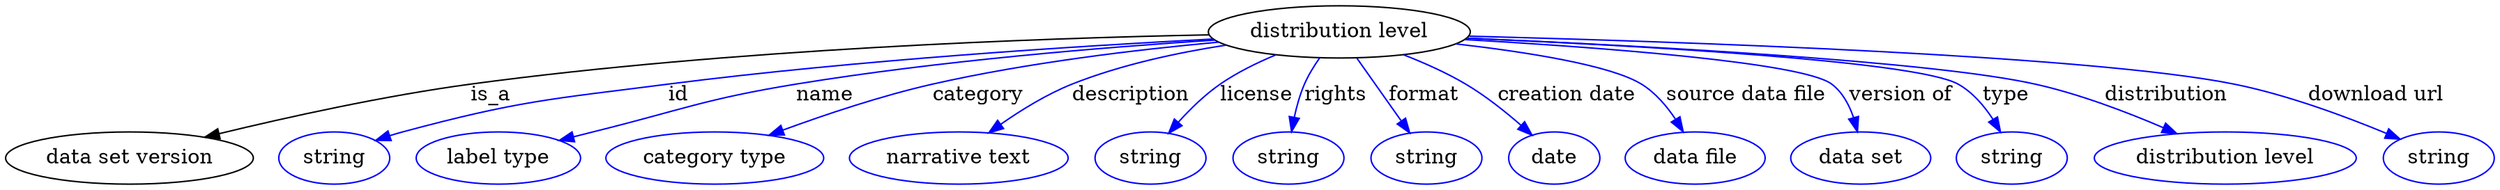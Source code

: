digraph {
	graph [bb="0,0,1404.2,123"];
	node [label="\N"];
	"distribution level"	 [height=0.5,
		label="distribution level",
		pos="751.64,105",
		width=1.9679];
	"data set version"	 [height=0.5,
		pos="65.644,18",
		width=1.8234];
	"distribution level" -> "data set version"	 [label=is_a,
		lp="271.64,61.5",
		pos="e,108.53,31.634 680.83,103.86 584.97,101.39 408.83,93.599 260.64,69 211.84,60.899 157.48,46.193 118.57,34.647"];
	id	 [color=blue,
		height=0.5,
		label=string,
		pos="179.64,18",
		width=0.84854];
	"distribution level" -> id	 [color=blue,
		label=id,
		lp="380.14,61.5",
		pos="e,203.43,29.699 682.56,100.79 606.73,95.609 481.55,85.429 374.64,69 305.03,58.302 286.58,57.909 219.64,36 217.38,35.26 215.08,34.434 \
212.78,33.552",
		style=solid];
	name	 [color=blue,
		height=0.5,
		label="label type",
		pos="273.64,18",
		width=1.2638];
	"distribution level" -> name	 [color=blue,
		label=name,
		lp="465.14,61.5",
		pos="e,308.48,29.69 683.73,99.79 622.23,94.389 529.33,84.527 449.64,69 394.93,58.339 382.04,52.007 328.64,36 325.27,34.988 321.79,33.916 \
318.29,32.819",
		style=solid];
	category	 [color=blue,
		height=0.5,
		label="category type",
		pos="395.64,18",
		width=1.6249];
	"distribution level" -> category	 [color=blue,
		label=category,
		lp="553.14,61.5",
		pos="e,428.89,32.822 686.31,97.946 641.69,92.269 581.5,82.917 529.64,69 498.41,60.618 464.37,47.61 438.42,36.83",
		style=solid];
	description	 [color=blue,
		height=0.5,
		label="narrative text",
		pos="529.64,18",
		width=1.6068];
	"distribution level" -> description	 [color=blue,
		label=description,
		lp="638.14,61.5",
		pos="e,551.04,34.819 692.73,94.918 666.06,89.19 634.56,80.765 607.64,69 590.7,61.595 573.34,50.638 559.31,40.776",
		style=solid];
	license	 [color=blue,
		height=0.5,
		label=string,
		pos="635.64,18",
		width=0.84854];
	"distribution level" -> license	 [color=blue,
		label=license,
		lp="708.64,61.5",
		pos="e,650.85,34.195 720.48,88.769 710.33,83 699.22,76.15 689.64,69 678.67,60.802 667.5,50.624 658.19,41.521",
		style=solid];
	rights	 [color=blue,
		height=0.5,
		label=string,
		pos="714.64,18",
		width=0.84854];
	"distribution level" -> rights	 [color=blue,
		label=rights,
		lp="751.14,61.5",
		pos="e,722.17,35.706 743.98,86.974 738.83,74.878 731.96,58.726 726.17,45.093",
		style=solid];
	format	 [color=blue,
		height=0.5,
		label=string,
		pos="793.64,18",
		width=0.84854];
	"distribution level" -> format	 [color=blue,
		label=format,
		lp="795.14,61.5",
		pos="e,785.53,35.516 760.7,87.096 763.59,81.333 766.78,74.91 769.64,69 773.47,61.114 777.56,52.502 781.25,44.638",
		style=solid];
	"creation date"	 [color=blue,
		height=0.5,
		label=date,
		pos="869.64,18",
		width=0.75];
	"distribution level" -> "creation date"	 [color=blue,
		label="creation date",
		lp="869.64,61.5",
		pos="e,855.62,33.898 785.3,88.95 796.02,83.24 807.68,76.38 817.64,69 828.6,60.886 839.55,50.56 848.56,41.326",
		style=solid];
	"source data file"	 [color=blue,
		height=0.5,
		label="data file",
		pos="954.64,18",
		width=1.1013];
	"distribution level" -> "source data file"	 [color=blue,
		label="source data file",
		lp="968.64,61.5",
		pos="e,943.01,35.698 811.17,95.185 848.33,88.331 892.13,78.703 908.64,69 919.46,62.647 929.15,52.904 936.82,43.63",
		style=solid];
	"version of"	 [color=blue,
		height=0.5,
		label="data set",
		pos="1049.6,18",
		width=1.0471];
	"distribution level" -> "version of"	 [color=blue,
		label="version of",
		lp="1058.1,61.5",
		pos="e,1042,36.059 821.62,101.77 888.38,97.579 983.26,88.355 1014.6,69 1024,63.25 1031.4,53.985 1037,44.92",
		style=solid];
	type	 [color=blue,
		height=0.5,
		label=string,
		pos="1135.6,18",
		width=0.84854];
	"distribution level" -> type	 [color=blue,
		label=type,
		lp="1121.6,61.5",
		pos="e,1125,35.254 822.33,103.36 907.39,100.38 1044.4,92.052 1089.6,69 1101.1,63.135 1111.1,53.108 1118.9,43.488",
		style=solid];
	distribution	 [color=blue,
		height=0.5,
		label="distribution level",
		pos="1254.6,18",
		width=1.9679];
	"distribution level" -> distribution	 [color=blue,
		label=distribution,
		lp="1213.1,61.5",
		pos="e,1224.3,34.419 821.15,101.17 915.68,95.507 1079.6,83.938 1137.6,69 1164.5,62.086 1193,49.747 1215.2,38.938",
		style=solid];
	"download url"	 [color=blue,
		height=0.5,
		label=string,
		pos="1373.6,18",
		width=0.84854];
	"distribution level" -> "download url"	 [color=blue,
		label="download url",
		lp="1330.1,61.5",
		pos="e,1350.5,30.237 821.88,102.46 939.06,97.786 1169.4,86.671 1248.6,69 1281.4,61.706 1316.5,46.645 1341.2,34.771",
		style=solid];
}
